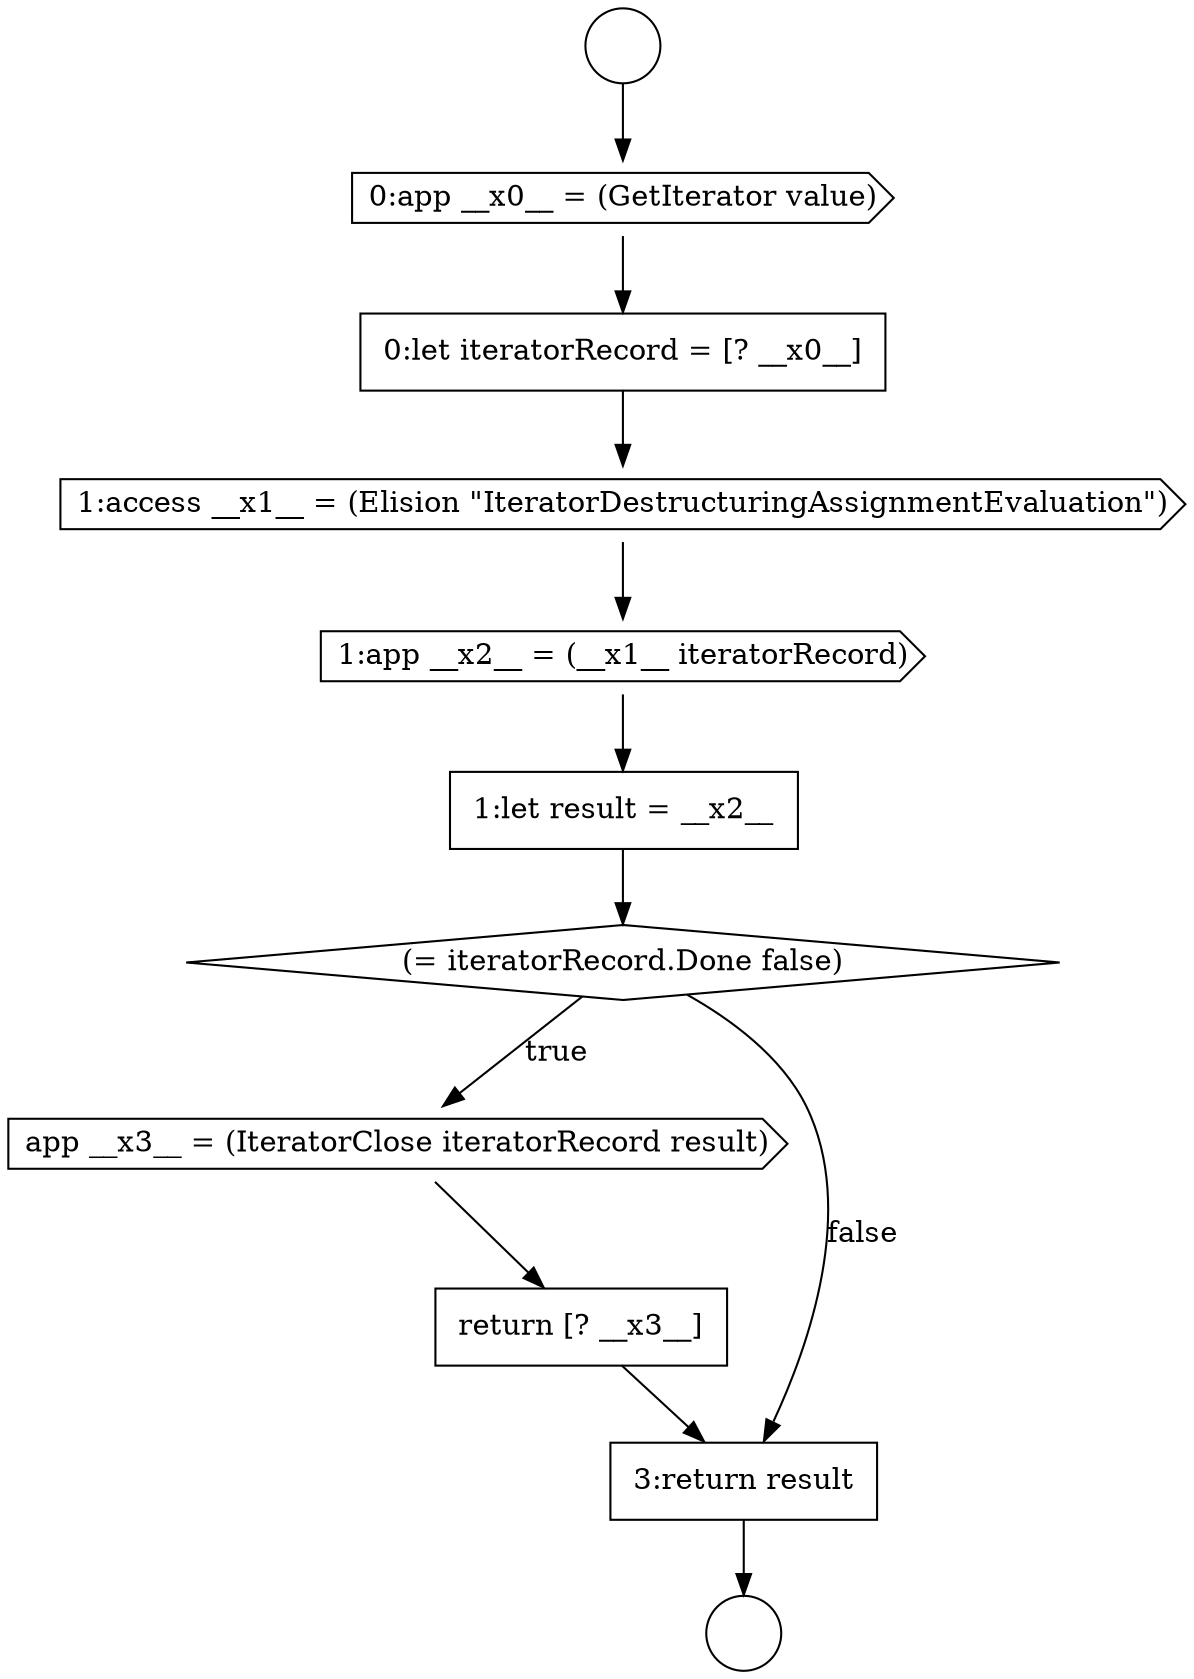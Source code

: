 digraph {
  node5136 [shape=none, margin=0, label=<<font color="black">
    <table border="0" cellborder="1" cellspacing="0" cellpadding="10">
      <tr><td align="left">0:let iteratorRecord = [? __x0__]</td></tr>
    </table>
  </font>> color="black" fillcolor="white" style=filled]
  node5141 [shape=cds, label=<<font color="black">app __x3__ = (IteratorClose iteratorRecord result)</font>> color="black" fillcolor="white" style=filled]
  node5135 [shape=cds, label=<<font color="black">0:app __x0__ = (GetIterator value)</font>> color="black" fillcolor="white" style=filled]
  node5137 [shape=cds, label=<<font color="black">1:access __x1__ = (Elision &quot;IteratorDestructuringAssignmentEvaluation&quot;)</font>> color="black" fillcolor="white" style=filled]
  node5142 [shape=none, margin=0, label=<<font color="black">
    <table border="0" cellborder="1" cellspacing="0" cellpadding="10">
      <tr><td align="left">return [? __x3__]</td></tr>
    </table>
  </font>> color="black" fillcolor="white" style=filled]
  node5134 [shape=circle label=" " color="black" fillcolor="white" style=filled]
  node5138 [shape=cds, label=<<font color="black">1:app __x2__ = (__x1__ iteratorRecord)</font>> color="black" fillcolor="white" style=filled]
  node5143 [shape=none, margin=0, label=<<font color="black">
    <table border="0" cellborder="1" cellspacing="0" cellpadding="10">
      <tr><td align="left">3:return result</td></tr>
    </table>
  </font>> color="black" fillcolor="white" style=filled]
  node5139 [shape=none, margin=0, label=<<font color="black">
    <table border="0" cellborder="1" cellspacing="0" cellpadding="10">
      <tr><td align="left">1:let result = __x2__</td></tr>
    </table>
  </font>> color="black" fillcolor="white" style=filled]
  node5133 [shape=circle label=" " color="black" fillcolor="white" style=filled]
  node5140 [shape=diamond, label=<<font color="black">(= iteratorRecord.Done false)</font>> color="black" fillcolor="white" style=filled]
  node5142 -> node5143 [ color="black"]
  node5138 -> node5139 [ color="black"]
  node5135 -> node5136 [ color="black"]
  node5140 -> node5141 [label=<<font color="black">true</font>> color="black"]
  node5140 -> node5143 [label=<<font color="black">false</font>> color="black"]
  node5137 -> node5138 [ color="black"]
  node5139 -> node5140 [ color="black"]
  node5136 -> node5137 [ color="black"]
  node5143 -> node5134 [ color="black"]
  node5133 -> node5135 [ color="black"]
  node5141 -> node5142 [ color="black"]
}
